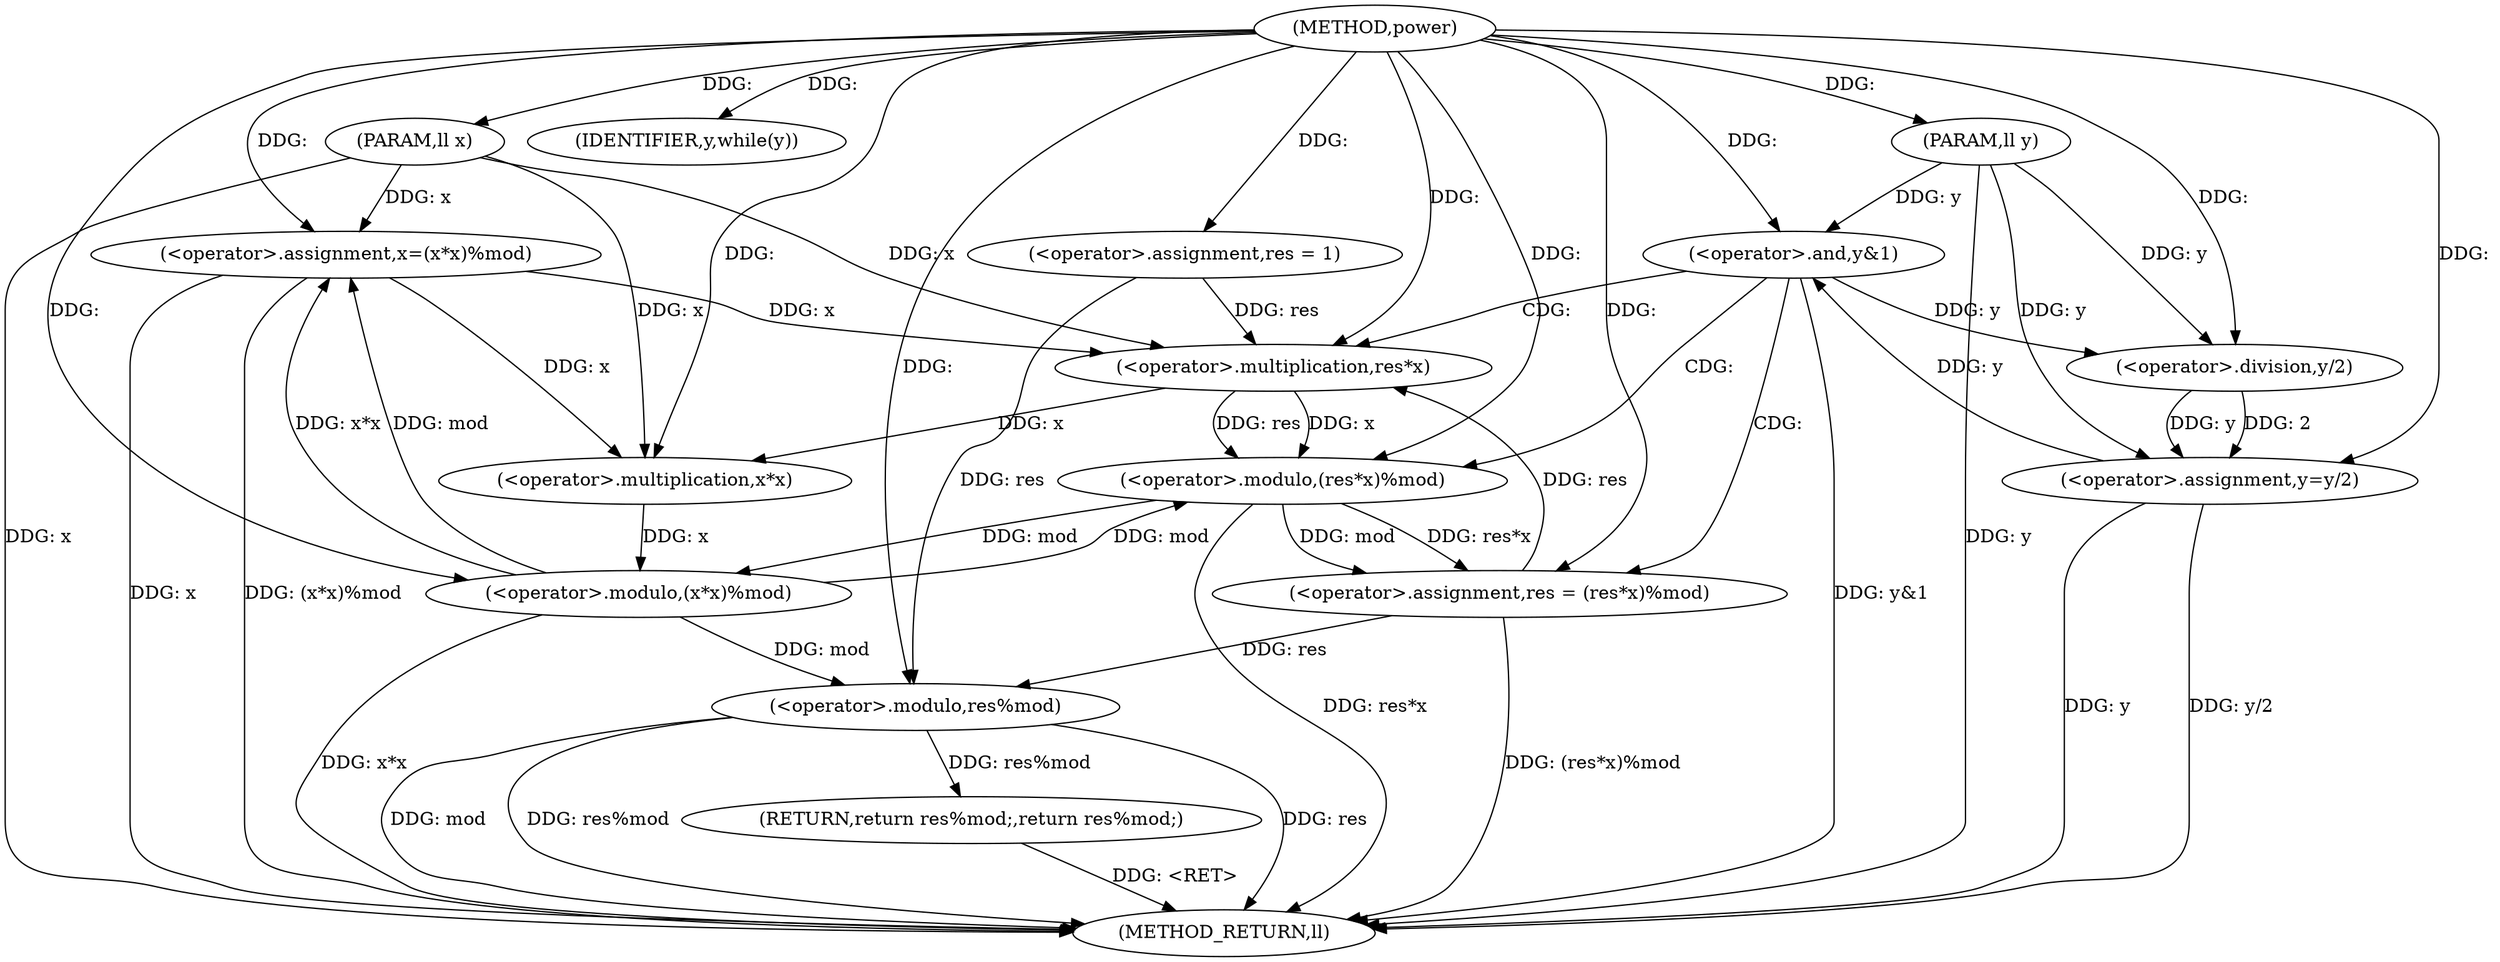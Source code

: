 digraph "power" {  
"1000108" [label = "(METHOD,power)" ]
"1000147" [label = "(METHOD_RETURN,ll)" ]
"1000109" [label = "(PARAM,ll x)" ]
"1000110" [label = "(PARAM,ll y)" ]
"1000113" [label = "(<operator>.assignment,res = 1)" ]
"1000143" [label = "(RETURN,return res%mod;,return res%mod;)" ]
"1000117" [label = "(IDENTIFIER,y,while(y))" ]
"1000144" [label = "(<operator>.modulo,res%mod)" ]
"1000120" [label = "(<operator>.and,y&1)" ]
"1000123" [label = "(<operator>.assignment,res = (res*x)%mod)" ]
"1000131" [label = "(<operator>.assignment,y=y/2)" ]
"1000136" [label = "(<operator>.assignment,x=(x*x)%mod)" ]
"1000125" [label = "(<operator>.modulo,(res*x)%mod)" ]
"1000133" [label = "(<operator>.division,y/2)" ]
"1000138" [label = "(<operator>.modulo,(x*x)%mod)" ]
"1000126" [label = "(<operator>.multiplication,res*x)" ]
"1000139" [label = "(<operator>.multiplication,x*x)" ]
  "1000109" -> "1000147"  [ label = "DDG: x"] 
  "1000110" -> "1000147"  [ label = "DDG: y"] 
  "1000144" -> "1000147"  [ label = "DDG: res"] 
  "1000144" -> "1000147"  [ label = "DDG: mod"] 
  "1000144" -> "1000147"  [ label = "DDG: res%mod"] 
  "1000120" -> "1000147"  [ label = "DDG: y&1"] 
  "1000125" -> "1000147"  [ label = "DDG: res*x"] 
  "1000123" -> "1000147"  [ label = "DDG: (res*x)%mod"] 
  "1000131" -> "1000147"  [ label = "DDG: y"] 
  "1000131" -> "1000147"  [ label = "DDG: y/2"] 
  "1000136" -> "1000147"  [ label = "DDG: x"] 
  "1000138" -> "1000147"  [ label = "DDG: x*x"] 
  "1000136" -> "1000147"  [ label = "DDG: (x*x)%mod"] 
  "1000143" -> "1000147"  [ label = "DDG: <RET>"] 
  "1000108" -> "1000109"  [ label = "DDG: "] 
  "1000108" -> "1000110"  [ label = "DDG: "] 
  "1000108" -> "1000113"  [ label = "DDG: "] 
  "1000144" -> "1000143"  [ label = "DDG: res%mod"] 
  "1000108" -> "1000117"  [ label = "DDG: "] 
  "1000113" -> "1000144"  [ label = "DDG: res"] 
  "1000123" -> "1000144"  [ label = "DDG: res"] 
  "1000108" -> "1000144"  [ label = "DDG: "] 
  "1000138" -> "1000144"  [ label = "DDG: mod"] 
  "1000125" -> "1000123"  [ label = "DDG: mod"] 
  "1000125" -> "1000123"  [ label = "DDG: res*x"] 
  "1000133" -> "1000131"  [ label = "DDG: 2"] 
  "1000133" -> "1000131"  [ label = "DDG: y"] 
  "1000138" -> "1000136"  [ label = "DDG: mod"] 
  "1000138" -> "1000136"  [ label = "DDG: x*x"] 
  "1000131" -> "1000120"  [ label = "DDG: y"] 
  "1000110" -> "1000120"  [ label = "DDG: y"] 
  "1000108" -> "1000120"  [ label = "DDG: "] 
  "1000108" -> "1000123"  [ label = "DDG: "] 
  "1000110" -> "1000131"  [ label = "DDG: y"] 
  "1000108" -> "1000131"  [ label = "DDG: "] 
  "1000109" -> "1000136"  [ label = "DDG: x"] 
  "1000108" -> "1000136"  [ label = "DDG: "] 
  "1000126" -> "1000125"  [ label = "DDG: x"] 
  "1000126" -> "1000125"  [ label = "DDG: res"] 
  "1000138" -> "1000125"  [ label = "DDG: mod"] 
  "1000108" -> "1000125"  [ label = "DDG: "] 
  "1000120" -> "1000133"  [ label = "DDG: y"] 
  "1000110" -> "1000133"  [ label = "DDG: y"] 
  "1000108" -> "1000133"  [ label = "DDG: "] 
  "1000139" -> "1000138"  [ label = "DDG: x"] 
  "1000125" -> "1000138"  [ label = "DDG: mod"] 
  "1000108" -> "1000138"  [ label = "DDG: "] 
  "1000113" -> "1000126"  [ label = "DDG: res"] 
  "1000123" -> "1000126"  [ label = "DDG: res"] 
  "1000108" -> "1000126"  [ label = "DDG: "] 
  "1000136" -> "1000126"  [ label = "DDG: x"] 
  "1000109" -> "1000126"  [ label = "DDG: x"] 
  "1000126" -> "1000139"  [ label = "DDG: x"] 
  "1000136" -> "1000139"  [ label = "DDG: x"] 
  "1000109" -> "1000139"  [ label = "DDG: x"] 
  "1000108" -> "1000139"  [ label = "DDG: "] 
  "1000120" -> "1000123"  [ label = "CDG: "] 
  "1000120" -> "1000125"  [ label = "CDG: "] 
  "1000120" -> "1000126"  [ label = "CDG: "] 
}
